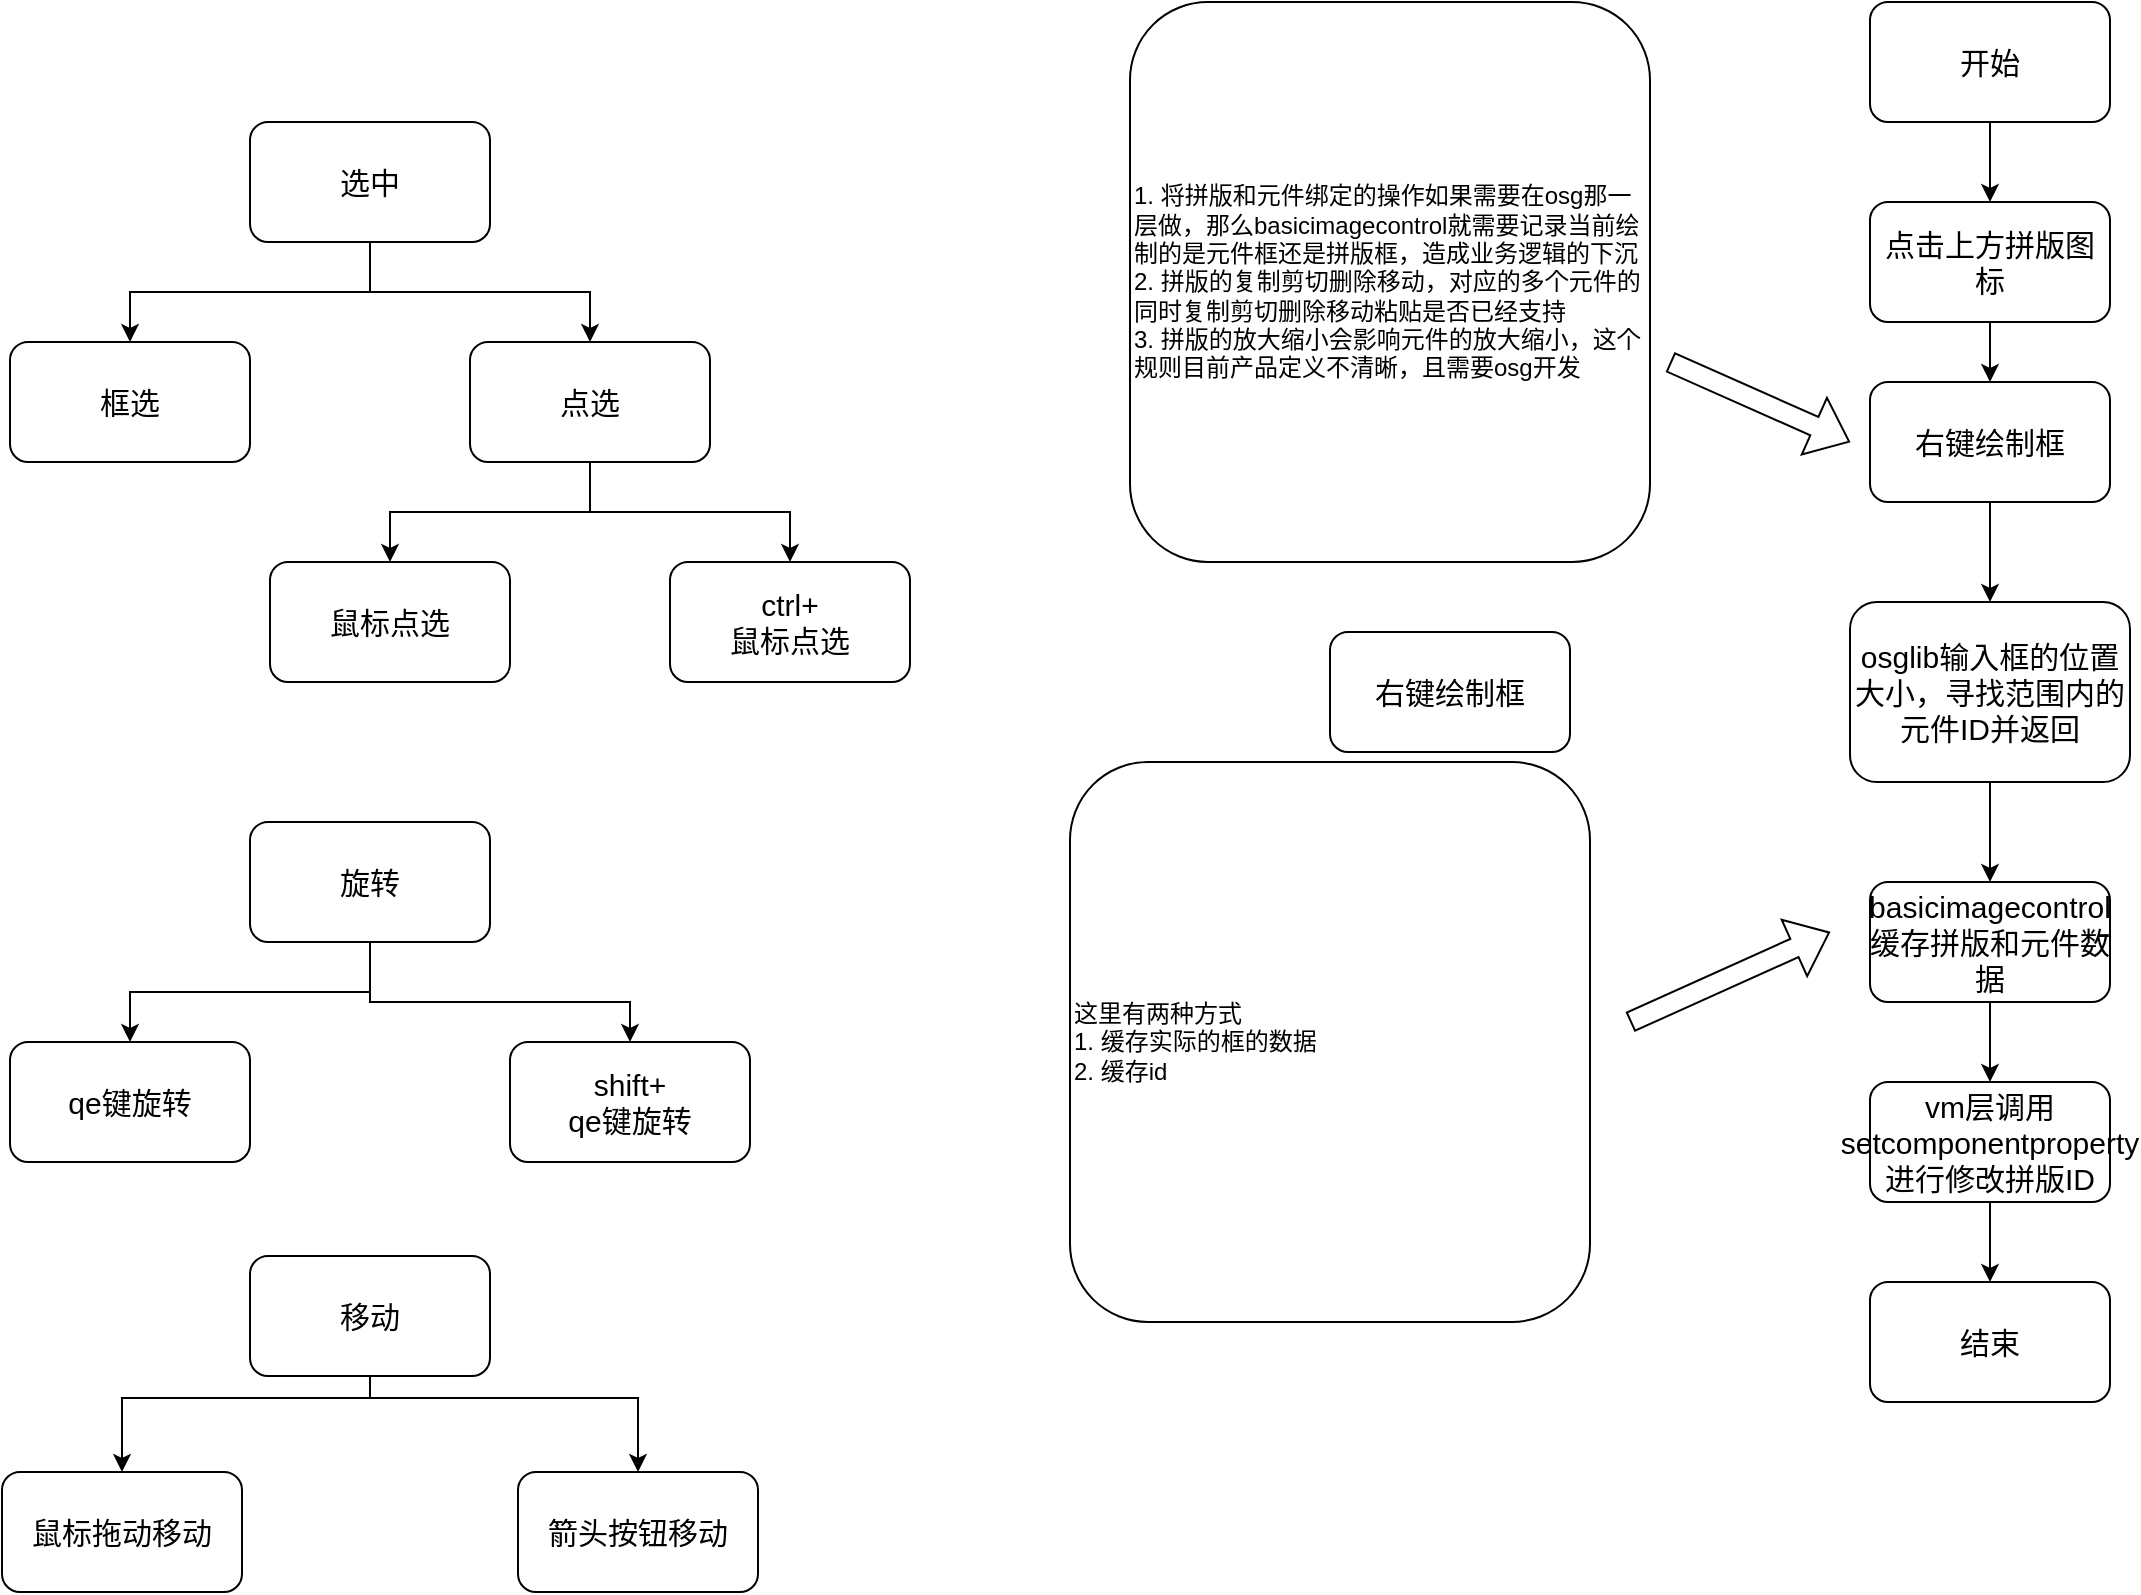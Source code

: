 <mxfile version="22.0.4" type="github">
  <diagram name="第 1 页" id="pOSDK7yILVoC8AeX07EB">
    <mxGraphModel dx="2220" dy="770" grid="0" gridSize="10" guides="1" tooltips="1" connect="1" arrows="1" fold="1" page="1" pageScale="1" pageWidth="827" pageHeight="1169" math="0" shadow="0">
      <root>
        <mxCell id="0" />
        <mxCell id="1" parent="0" />
        <mxCell id="BCu3Q3xe9jq5rhCb7yrI-8" style="edgeStyle=orthogonalEdgeStyle;rounded=0;orthogonalLoop=1;jettySize=auto;html=1;" edge="1" parent="1" source="BCu3Q3xe9jq5rhCb7yrI-1" target="BCu3Q3xe9jq5rhCb7yrI-3">
          <mxGeometry relative="1" as="geometry" />
        </mxCell>
        <mxCell id="BCu3Q3xe9jq5rhCb7yrI-1" value="开始" style="rounded=1;whiteSpace=wrap;html=1;fontSize=15;" vertex="1" parent="1">
          <mxGeometry x="320" y="120" width="120" height="60" as="geometry" />
        </mxCell>
        <mxCell id="BCu3Q3xe9jq5rhCb7yrI-9" style="edgeStyle=orthogonalEdgeStyle;rounded=0;orthogonalLoop=1;jettySize=auto;html=1;" edge="1" parent="1" source="BCu3Q3xe9jq5rhCb7yrI-3" target="BCu3Q3xe9jq5rhCb7yrI-5">
          <mxGeometry relative="1" as="geometry" />
        </mxCell>
        <mxCell id="BCu3Q3xe9jq5rhCb7yrI-3" value="点击上方拼版图标" style="rounded=1;whiteSpace=wrap;html=1;fontSize=15;" vertex="1" parent="1">
          <mxGeometry x="320" y="220" width="120" height="60" as="geometry" />
        </mxCell>
        <mxCell id="BCu3Q3xe9jq5rhCb7yrI-16" style="edgeStyle=orthogonalEdgeStyle;rounded=0;orthogonalLoop=1;jettySize=auto;html=1;" edge="1" parent="1" source="BCu3Q3xe9jq5rhCb7yrI-5" target="BCu3Q3xe9jq5rhCb7yrI-11">
          <mxGeometry relative="1" as="geometry" />
        </mxCell>
        <mxCell id="BCu3Q3xe9jq5rhCb7yrI-5" value="右键绘制框" style="rounded=1;whiteSpace=wrap;html=1;fontSize=15;" vertex="1" parent="1">
          <mxGeometry x="320" y="310" width="120" height="60" as="geometry" />
        </mxCell>
        <mxCell id="BCu3Q3xe9jq5rhCb7yrI-6" value="1. 将拼版和元件绑定的操作如果需要在osg那一层做，那么basicimagecontrol就需要记录当前绘制的是元件框还是拼版框，造成业务逻辑的下沉&lt;br&gt;2. 拼版的复制剪切删除移动，对应的多个元件的同时复制剪切删除移动粘贴是否已经支持&lt;br&gt;3. 拼版的放大缩小会影响元件的放大缩小，这个规则目前产品定义不清晰，且需要osg开发" style="rounded=1;whiteSpace=wrap;html=1;align=left;" vertex="1" parent="1">
          <mxGeometry x="-50" y="120" width="260" height="280" as="geometry" />
        </mxCell>
        <mxCell id="BCu3Q3xe9jq5rhCb7yrI-7" value="" style="shape=flexArrow;endArrow=classic;html=1;rounded=0;" edge="1" parent="1">
          <mxGeometry width="50" height="50" relative="1" as="geometry">
            <mxPoint x="220" y="300" as="sourcePoint" />
            <mxPoint x="310" y="340" as="targetPoint" />
          </mxGeometry>
        </mxCell>
        <mxCell id="BCu3Q3xe9jq5rhCb7yrI-17" style="edgeStyle=orthogonalEdgeStyle;rounded=0;orthogonalLoop=1;jettySize=auto;html=1;" edge="1" parent="1" source="BCu3Q3xe9jq5rhCb7yrI-11" target="BCu3Q3xe9jq5rhCb7yrI-13">
          <mxGeometry relative="1" as="geometry" />
        </mxCell>
        <mxCell id="BCu3Q3xe9jq5rhCb7yrI-11" value="osglib输入框的位置大小，寻找范围内的元件ID并返回" style="rounded=1;whiteSpace=wrap;html=1;fontSize=15;" vertex="1" parent="1">
          <mxGeometry x="310" y="420" width="140" height="90" as="geometry" />
        </mxCell>
        <mxCell id="BCu3Q3xe9jq5rhCb7yrI-12" value="右键绘制框" style="rounded=1;whiteSpace=wrap;html=1;fontSize=15;" vertex="1" parent="1">
          <mxGeometry x="50" y="435" width="120" height="60" as="geometry" />
        </mxCell>
        <mxCell id="BCu3Q3xe9jq5rhCb7yrI-18" style="edgeStyle=orthogonalEdgeStyle;rounded=0;orthogonalLoop=1;jettySize=auto;html=1;" edge="1" parent="1" source="BCu3Q3xe9jq5rhCb7yrI-13" target="BCu3Q3xe9jq5rhCb7yrI-14">
          <mxGeometry relative="1" as="geometry" />
        </mxCell>
        <mxCell id="BCu3Q3xe9jq5rhCb7yrI-13" value="basicimagecontrol&lt;br&gt;缓存拼版和元件数据" style="rounded=1;whiteSpace=wrap;html=1;fontSize=15;" vertex="1" parent="1">
          <mxGeometry x="320" y="560" width="120" height="60" as="geometry" />
        </mxCell>
        <mxCell id="BCu3Q3xe9jq5rhCb7yrI-19" style="edgeStyle=orthogonalEdgeStyle;rounded=0;orthogonalLoop=1;jettySize=auto;html=1;" edge="1" parent="1" source="BCu3Q3xe9jq5rhCb7yrI-14" target="BCu3Q3xe9jq5rhCb7yrI-15">
          <mxGeometry relative="1" as="geometry" />
        </mxCell>
        <mxCell id="BCu3Q3xe9jq5rhCb7yrI-14" value="vm层调用setcomponentproperty进行修改拼版ID" style="rounded=1;whiteSpace=wrap;html=1;fontSize=15;" vertex="1" parent="1">
          <mxGeometry x="320" y="660" width="120" height="60" as="geometry" />
        </mxCell>
        <mxCell id="BCu3Q3xe9jq5rhCb7yrI-15" value="结束" style="rounded=1;whiteSpace=wrap;html=1;fontSize=15;" vertex="1" parent="1">
          <mxGeometry x="320" y="760" width="120" height="60" as="geometry" />
        </mxCell>
        <mxCell id="BCu3Q3xe9jq5rhCb7yrI-22" value="这里有两种方式&lt;br&gt;1. 缓存实际的框的数据&lt;br&gt;2. 缓存id" style="rounded=1;whiteSpace=wrap;html=1;align=left;" vertex="1" parent="1">
          <mxGeometry x="-80" y="500" width="260" height="280" as="geometry" />
        </mxCell>
        <mxCell id="BCu3Q3xe9jq5rhCb7yrI-23" value="" style="shape=flexArrow;endArrow=classic;html=1;rounded=0;" edge="1" parent="1">
          <mxGeometry width="50" height="50" relative="1" as="geometry">
            <mxPoint x="200" y="630" as="sourcePoint" />
            <mxPoint x="300" y="585" as="targetPoint" />
          </mxGeometry>
        </mxCell>
        <mxCell id="BCu3Q3xe9jq5rhCb7yrI-30" style="edgeStyle=orthogonalEdgeStyle;rounded=0;orthogonalLoop=1;jettySize=auto;html=1;" edge="1" parent="1" source="BCu3Q3xe9jq5rhCb7yrI-24" target="BCu3Q3xe9jq5rhCb7yrI-27">
          <mxGeometry relative="1" as="geometry" />
        </mxCell>
        <mxCell id="BCu3Q3xe9jq5rhCb7yrI-31" style="edgeStyle=orthogonalEdgeStyle;rounded=0;orthogonalLoop=1;jettySize=auto;html=1;" edge="1" parent="1" source="BCu3Q3xe9jq5rhCb7yrI-24" target="BCu3Q3xe9jq5rhCb7yrI-25">
          <mxGeometry relative="1" as="geometry" />
        </mxCell>
        <mxCell id="BCu3Q3xe9jq5rhCb7yrI-24" value="选中" style="rounded=1;whiteSpace=wrap;html=1;fontSize=15;" vertex="1" parent="1">
          <mxGeometry x="-490" y="180" width="120" height="60" as="geometry" />
        </mxCell>
        <mxCell id="BCu3Q3xe9jq5rhCb7yrI-25" value="框选" style="rounded=1;whiteSpace=wrap;html=1;fontSize=15;" vertex="1" parent="1">
          <mxGeometry x="-610" y="290" width="120" height="60" as="geometry" />
        </mxCell>
        <mxCell id="BCu3Q3xe9jq5rhCb7yrI-32" style="edgeStyle=orthogonalEdgeStyle;rounded=0;orthogonalLoop=1;jettySize=auto;html=1;" edge="1" parent="1" source="BCu3Q3xe9jq5rhCb7yrI-27" target="BCu3Q3xe9jq5rhCb7yrI-28">
          <mxGeometry relative="1" as="geometry" />
        </mxCell>
        <mxCell id="BCu3Q3xe9jq5rhCb7yrI-33" style="edgeStyle=orthogonalEdgeStyle;rounded=0;orthogonalLoop=1;jettySize=auto;html=1;" edge="1" parent="1" source="BCu3Q3xe9jq5rhCb7yrI-27" target="BCu3Q3xe9jq5rhCb7yrI-29">
          <mxGeometry relative="1" as="geometry" />
        </mxCell>
        <mxCell id="BCu3Q3xe9jq5rhCb7yrI-27" value="点选" style="rounded=1;whiteSpace=wrap;html=1;fontSize=15;" vertex="1" parent="1">
          <mxGeometry x="-380" y="290" width="120" height="60" as="geometry" />
        </mxCell>
        <mxCell id="BCu3Q3xe9jq5rhCb7yrI-28" value="鼠标点选" style="rounded=1;whiteSpace=wrap;html=1;fontSize=15;" vertex="1" parent="1">
          <mxGeometry x="-480" y="400" width="120" height="60" as="geometry" />
        </mxCell>
        <mxCell id="BCu3Q3xe9jq5rhCb7yrI-29" value="ctrl+&lt;br&gt;鼠标点选" style="rounded=1;whiteSpace=wrap;html=1;fontSize=15;" vertex="1" parent="1">
          <mxGeometry x="-280" y="400" width="120" height="60" as="geometry" />
        </mxCell>
        <mxCell id="BCu3Q3xe9jq5rhCb7yrI-37" style="edgeStyle=orthogonalEdgeStyle;rounded=0;orthogonalLoop=1;jettySize=auto;html=1;" edge="1" parent="1" source="BCu3Q3xe9jq5rhCb7yrI-34" target="BCu3Q3xe9jq5rhCb7yrI-35">
          <mxGeometry relative="1" as="geometry" />
        </mxCell>
        <mxCell id="BCu3Q3xe9jq5rhCb7yrI-38" style="edgeStyle=orthogonalEdgeStyle;rounded=0;orthogonalLoop=1;jettySize=auto;html=1;" edge="1" parent="1" source="BCu3Q3xe9jq5rhCb7yrI-34" target="BCu3Q3xe9jq5rhCb7yrI-36">
          <mxGeometry relative="1" as="geometry">
            <Array as="points">
              <mxPoint x="-430" y="620" />
              <mxPoint x="-300" y="620" />
            </Array>
          </mxGeometry>
        </mxCell>
        <mxCell id="BCu3Q3xe9jq5rhCb7yrI-34" value="旋转" style="rounded=1;whiteSpace=wrap;html=1;fontSize=15;" vertex="1" parent="1">
          <mxGeometry x="-490" y="530" width="120" height="60" as="geometry" />
        </mxCell>
        <mxCell id="BCu3Q3xe9jq5rhCb7yrI-35" value="qe键旋转" style="rounded=1;whiteSpace=wrap;html=1;fontSize=15;" vertex="1" parent="1">
          <mxGeometry x="-610" y="640" width="120" height="60" as="geometry" />
        </mxCell>
        <mxCell id="BCu3Q3xe9jq5rhCb7yrI-36" value="shift+&lt;br&gt;qe键旋转" style="rounded=1;whiteSpace=wrap;html=1;fontSize=15;" vertex="1" parent="1">
          <mxGeometry x="-360" y="640" width="120" height="60" as="geometry" />
        </mxCell>
        <mxCell id="BCu3Q3xe9jq5rhCb7yrI-42" style="edgeStyle=orthogonalEdgeStyle;rounded=0;orthogonalLoop=1;jettySize=auto;html=1;entryX=0.5;entryY=0;entryDx=0;entryDy=0;" edge="1" parent="1" source="BCu3Q3xe9jq5rhCb7yrI-39" target="BCu3Q3xe9jq5rhCb7yrI-40">
          <mxGeometry relative="1" as="geometry">
            <Array as="points">
              <mxPoint x="-430" y="818" />
              <mxPoint x="-554" y="818" />
            </Array>
          </mxGeometry>
        </mxCell>
        <mxCell id="BCu3Q3xe9jq5rhCb7yrI-43" style="edgeStyle=orthogonalEdgeStyle;rounded=0;orthogonalLoop=1;jettySize=auto;html=1;" edge="1" parent="1" source="BCu3Q3xe9jq5rhCb7yrI-39" target="BCu3Q3xe9jq5rhCb7yrI-41">
          <mxGeometry relative="1" as="geometry">
            <Array as="points">
              <mxPoint x="-430" y="818" />
              <mxPoint x="-296" y="818" />
            </Array>
          </mxGeometry>
        </mxCell>
        <mxCell id="BCu3Q3xe9jq5rhCb7yrI-39" value="移动" style="rounded=1;whiteSpace=wrap;html=1;fontSize=15;" vertex="1" parent="1">
          <mxGeometry x="-490" y="747" width="120" height="60" as="geometry" />
        </mxCell>
        <mxCell id="BCu3Q3xe9jq5rhCb7yrI-40" value="鼠标拖动移动" style="rounded=1;whiteSpace=wrap;html=1;fontSize=15;" vertex="1" parent="1">
          <mxGeometry x="-614" y="855" width="120" height="60" as="geometry" />
        </mxCell>
        <mxCell id="BCu3Q3xe9jq5rhCb7yrI-41" value="箭头按钮移动" style="rounded=1;whiteSpace=wrap;html=1;fontSize=15;" vertex="1" parent="1">
          <mxGeometry x="-356" y="855" width="120" height="60" as="geometry" />
        </mxCell>
      </root>
    </mxGraphModel>
  </diagram>
</mxfile>
